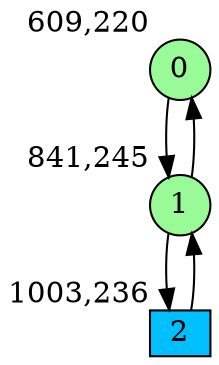 digraph G {
graph [bgcolor=white]
node [shape=circle, style = filled, fillcolor=white,fixedsize=true, width=0.4, height=0.3 ]
0[xlabel="609,220", pos = "0,0.390625!", fillcolor=palegreen ];
1[xlabel="841,245", pos = "3.625,0!", fillcolor=palegreen ];
2[xlabel="1003,236", pos = "6.15625,0.140625!", fillcolor=deepskyblue, shape=box ];
0->1 ;
1->0 ;
1->2 ;
2->1 ;
}
